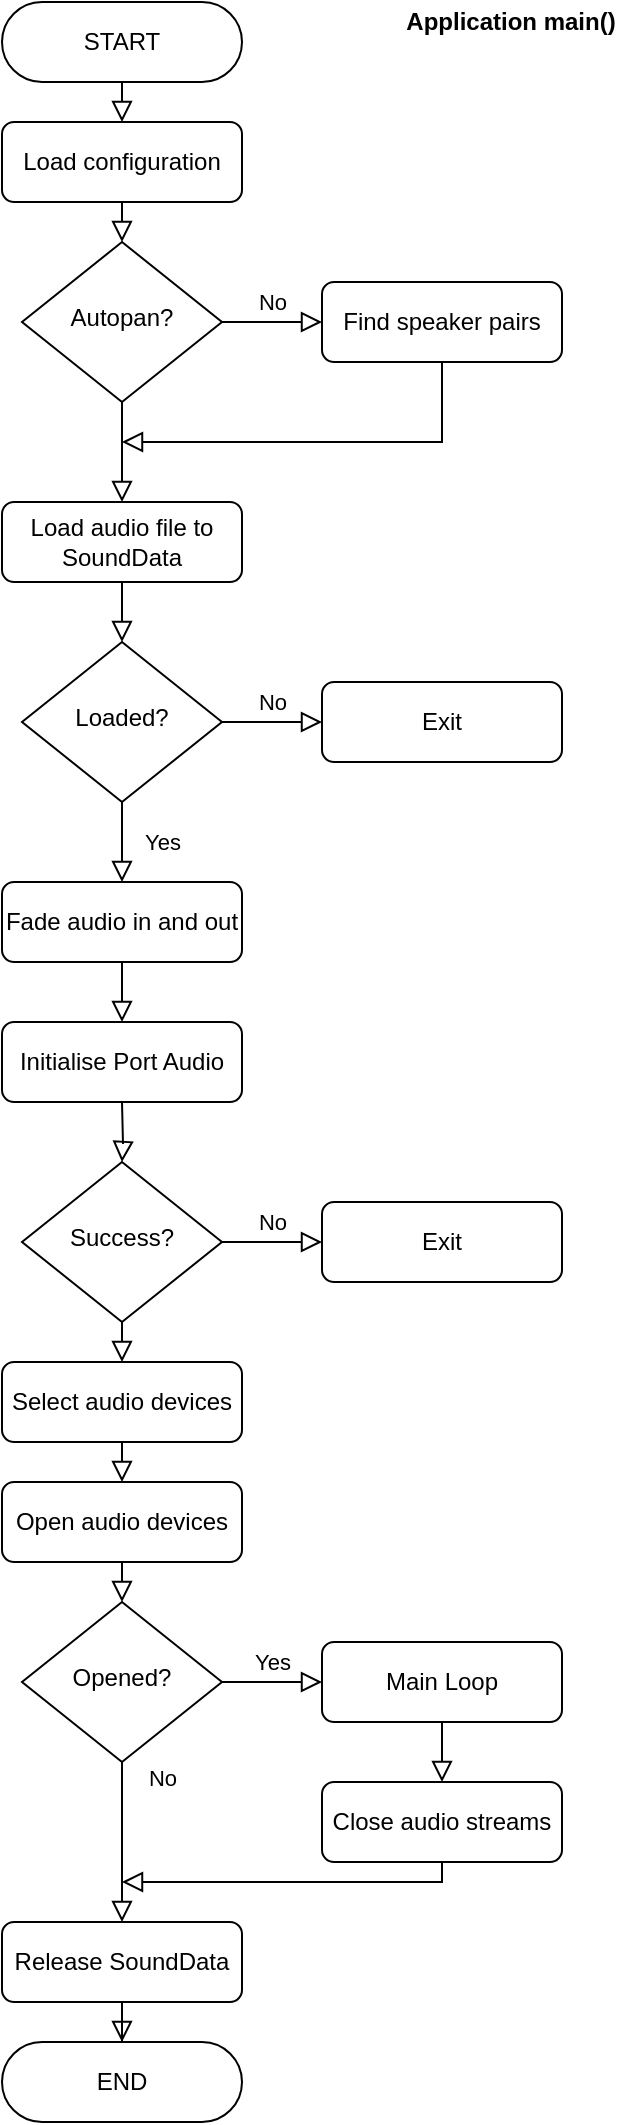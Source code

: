 <mxfile version="14.6.13" type="device" pages="3"><diagram id="C5RBs43oDa-KdzZeNtuy" name="main()"><mxGraphModel dx="517" dy="384" grid="1" gridSize="10" guides="1" tooltips="1" connect="1" arrows="1" fold="1" page="1" pageScale="1" pageWidth="827" pageHeight="1169" math="0" shadow="0"><root><mxCell id="WIyWlLk6GJQsqaUBKTNV-0"/><mxCell id="WIyWlLk6GJQsqaUBKTNV-1" parent="WIyWlLk6GJQsqaUBKTNV-0"/><mxCell id="WIyWlLk6GJQsqaUBKTNV-2" value="" style="rounded=0;html=1;jettySize=auto;orthogonalLoop=1;fontSize=11;endArrow=block;endFill=0;endSize=8;strokeWidth=1;shadow=0;labelBackgroundColor=none;edgeStyle=orthogonalEdgeStyle;" parent="WIyWlLk6GJQsqaUBKTNV-1" source="WIyWlLk6GJQsqaUBKTNV-3" target="WIyWlLk6GJQsqaUBKTNV-6" edge="1"><mxGeometry relative="1" as="geometry"/></mxCell><mxCell id="WIyWlLk6GJQsqaUBKTNV-3" value="Load audio file to SoundData" style="rounded=1;whiteSpace=wrap;html=1;fontSize=12;glass=0;strokeWidth=1;shadow=0;" parent="WIyWlLk6GJQsqaUBKTNV-1" vertex="1"><mxGeometry x="160" y="290" width="120" height="40" as="geometry"/></mxCell><mxCell id="WIyWlLk6GJQsqaUBKTNV-4" value="Yes" style="rounded=0;html=1;jettySize=auto;orthogonalLoop=1;fontSize=11;endArrow=block;endFill=0;endSize=8;strokeWidth=1;shadow=0;labelBackgroundColor=none;edgeStyle=orthogonalEdgeStyle;" parent="WIyWlLk6GJQsqaUBKTNV-1" source="WIyWlLk6GJQsqaUBKTNV-6" edge="1"><mxGeometry y="20" relative="1" as="geometry"><mxPoint as="offset"/><mxPoint x="220" y="480" as="targetPoint"/></mxGeometry></mxCell><mxCell id="WIyWlLk6GJQsqaUBKTNV-5" value="No" style="edgeStyle=orthogonalEdgeStyle;rounded=0;html=1;jettySize=auto;orthogonalLoop=1;fontSize=11;endArrow=block;endFill=0;endSize=8;strokeWidth=1;shadow=0;labelBackgroundColor=none;" parent="WIyWlLk6GJQsqaUBKTNV-1" source="WIyWlLk6GJQsqaUBKTNV-6" target="WIyWlLk6GJQsqaUBKTNV-7" edge="1"><mxGeometry y="10" relative="1" as="geometry"><mxPoint as="offset"/></mxGeometry></mxCell><mxCell id="WIyWlLk6GJQsqaUBKTNV-6" value="Loaded?" style="rhombus;whiteSpace=wrap;html=1;shadow=0;fontFamily=Helvetica;fontSize=12;align=center;strokeWidth=1;spacing=6;spacingTop=-4;" parent="WIyWlLk6GJQsqaUBKTNV-1" vertex="1"><mxGeometry x="170" y="360" width="100" height="80" as="geometry"/></mxCell><mxCell id="WIyWlLk6GJQsqaUBKTNV-7" value="Exit" style="rounded=1;whiteSpace=wrap;html=1;fontSize=12;glass=0;strokeWidth=1;shadow=0;" parent="WIyWlLk6GJQsqaUBKTNV-1" vertex="1"><mxGeometry x="320" y="380" width="120" height="40" as="geometry"/></mxCell><mxCell id="WIyWlLk6GJQsqaUBKTNV-8" value="No" style="rounded=0;html=1;jettySize=auto;orthogonalLoop=1;fontSize=11;endArrow=block;endFill=0;endSize=8;strokeWidth=1;shadow=0;labelBackgroundColor=none;edgeStyle=orthogonalEdgeStyle;" parent="WIyWlLk6GJQsqaUBKTNV-1" source="WIyWlLk6GJQsqaUBKTNV-10" target="WIyWlLk6GJQsqaUBKTNV-11" edge="1"><mxGeometry x="-0.8" y="20" relative="1" as="geometry"><mxPoint as="offset"/></mxGeometry></mxCell><mxCell id="WIyWlLk6GJQsqaUBKTNV-9" value="Yes" style="edgeStyle=orthogonalEdgeStyle;rounded=0;html=1;jettySize=auto;orthogonalLoop=1;fontSize=11;endArrow=block;endFill=0;endSize=8;strokeWidth=1;shadow=0;labelBackgroundColor=none;" parent="WIyWlLk6GJQsqaUBKTNV-1" source="WIyWlLk6GJQsqaUBKTNV-10" target="WIyWlLk6GJQsqaUBKTNV-12" edge="1"><mxGeometry y="10" relative="1" as="geometry"><mxPoint as="offset"/></mxGeometry></mxCell><mxCell id="WIyWlLk6GJQsqaUBKTNV-10" value="Opened?" style="rhombus;whiteSpace=wrap;html=1;shadow=0;fontFamily=Helvetica;fontSize=12;align=center;strokeWidth=1;spacing=6;spacingTop=-4;" parent="WIyWlLk6GJQsqaUBKTNV-1" vertex="1"><mxGeometry x="170" y="840" width="100" height="80" as="geometry"/></mxCell><mxCell id="WIyWlLk6GJQsqaUBKTNV-11" value="Release SoundData" style="rounded=1;whiteSpace=wrap;html=1;fontSize=12;glass=0;strokeWidth=1;shadow=0;" parent="WIyWlLk6GJQsqaUBKTNV-1" vertex="1"><mxGeometry x="160" y="1000" width="120" height="40" as="geometry"/></mxCell><mxCell id="WIyWlLk6GJQsqaUBKTNV-12" value="Main Loop" style="rounded=1;whiteSpace=wrap;html=1;fontSize=12;glass=0;strokeWidth=1;shadow=0;" parent="WIyWlLk6GJQsqaUBKTNV-1" vertex="1"><mxGeometry x="320" y="860" width="120" height="40" as="geometry"/></mxCell><mxCell id="ecOb71MluLyeblg2eHSv-0" value="Find speaker pairs" style="rounded=1;whiteSpace=wrap;html=1;" parent="WIyWlLk6GJQsqaUBKTNV-1" vertex="1"><mxGeometry x="320" y="180" width="120" height="40" as="geometry"/></mxCell><mxCell id="ecOb71MluLyeblg2eHSv-1" value="Load configuration" style="rounded=1;whiteSpace=wrap;html=1;" parent="WIyWlLk6GJQsqaUBKTNV-1" vertex="1"><mxGeometry x="160" y="100" width="120" height="40" as="geometry"/></mxCell><mxCell id="ecOb71MluLyeblg2eHSv-3" value="" style="rounded=0;html=1;jettySize=auto;orthogonalLoop=1;fontSize=11;endArrow=block;endFill=0;endSize=8;strokeWidth=1;shadow=0;labelBackgroundColor=none;edgeStyle=orthogonalEdgeStyle;exitX=0.5;exitY=1;exitDx=0;exitDy=0;entryX=0.5;entryY=0;entryDx=0;entryDy=0;" parent="WIyWlLk6GJQsqaUBKTNV-1" source="ecOb71MluLyeblg2eHSv-1" target="ecOb71MluLyeblg2eHSv-5" edge="1"><mxGeometry relative="1" as="geometry"><mxPoint x="230" y="156" as="sourcePoint"/><mxPoint x="240" y="180" as="targetPoint"/></mxGeometry></mxCell><mxCell id="ecOb71MluLyeblg2eHSv-4" value="Application main()" style="text;html=1;align=center;verticalAlign=middle;resizable=0;points=[];autosize=1;strokeColor=none;fontStyle=1" parent="WIyWlLk6GJQsqaUBKTNV-1" vertex="1"><mxGeometry x="354" y="40" width="120" height="20" as="geometry"/></mxCell><mxCell id="ecOb71MluLyeblg2eHSv-5" value="Autopan?" style="rhombus;whiteSpace=wrap;html=1;shadow=0;fontFamily=Helvetica;fontSize=12;align=center;strokeWidth=1;spacing=6;spacingTop=-4;" parent="WIyWlLk6GJQsqaUBKTNV-1" vertex="1"><mxGeometry x="170" y="160" width="100" height="80" as="geometry"/></mxCell><mxCell id="ecOb71MluLyeblg2eHSv-6" value="No" style="edgeStyle=orthogonalEdgeStyle;rounded=0;html=1;jettySize=auto;orthogonalLoop=1;fontSize=11;endArrow=block;endFill=0;endSize=8;strokeWidth=1;shadow=0;labelBackgroundColor=none;entryX=0;entryY=0.5;entryDx=0;entryDy=0;" parent="WIyWlLk6GJQsqaUBKTNV-1" source="ecOb71MluLyeblg2eHSv-5" target="ecOb71MluLyeblg2eHSv-0" edge="1"><mxGeometry y="10" relative="1" as="geometry"><mxPoint as="offset"/><mxPoint x="280" y="410" as="sourcePoint"/><mxPoint x="330" y="410" as="targetPoint"/></mxGeometry></mxCell><mxCell id="ecOb71MluLyeblg2eHSv-7" value="" style="rounded=0;html=1;jettySize=auto;orthogonalLoop=1;fontSize=11;endArrow=block;endFill=0;endSize=8;strokeWidth=1;shadow=0;labelBackgroundColor=none;edgeStyle=orthogonalEdgeStyle;exitX=0.5;exitY=1;exitDx=0;exitDy=0;entryX=0.5;entryY=0;entryDx=0;entryDy=0;" parent="WIyWlLk6GJQsqaUBKTNV-1" source="ecOb71MluLyeblg2eHSv-5" target="WIyWlLk6GJQsqaUBKTNV-3" edge="1"><mxGeometry relative="1" as="geometry"><mxPoint x="230" y="340" as="sourcePoint"/><mxPoint x="220" y="270" as="targetPoint"/></mxGeometry></mxCell><mxCell id="ecOb71MluLyeblg2eHSv-8" value="" style="rounded=0;html=1;jettySize=auto;orthogonalLoop=1;fontSize=11;endArrow=block;endFill=0;endSize=8;strokeWidth=1;shadow=0;labelBackgroundColor=none;edgeStyle=orthogonalEdgeStyle;exitX=0.5;exitY=1;exitDx=0;exitDy=0;" parent="WIyWlLk6GJQsqaUBKTNV-1" source="ecOb71MluLyeblg2eHSv-0" edge="1"><mxGeometry relative="1" as="geometry"><mxPoint x="230" y="250" as="sourcePoint"/><mxPoint x="220" y="260" as="targetPoint"/><Array as="points"><mxPoint x="380" y="260"/></Array></mxGeometry></mxCell><mxCell id="ecOb71MluLyeblg2eHSv-10" value="Fade audio in and out" style="rounded=1;whiteSpace=wrap;html=1;fontSize=12;glass=0;strokeWidth=1;shadow=0;" parent="WIyWlLk6GJQsqaUBKTNV-1" vertex="1"><mxGeometry x="160" y="480" width="120" height="40" as="geometry"/></mxCell><mxCell id="ecOb71MluLyeblg2eHSv-11" value="Initialise Port Audio" style="rounded=1;whiteSpace=wrap;html=1;fontSize=12;glass=0;strokeWidth=1;shadow=0;" parent="WIyWlLk6GJQsqaUBKTNV-1" vertex="1"><mxGeometry x="160" y="550" width="120" height="40" as="geometry"/></mxCell><mxCell id="ecOb71MluLyeblg2eHSv-12" value="" style="rounded=0;html=1;jettySize=auto;orthogonalLoop=1;fontSize=11;endArrow=block;endFill=0;endSize=8;strokeWidth=1;shadow=0;labelBackgroundColor=none;edgeStyle=orthogonalEdgeStyle;entryX=0.5;entryY=0;entryDx=0;entryDy=0;" parent="WIyWlLk6GJQsqaUBKTNV-1" target="ecOb71MluLyeblg2eHSv-11" edge="1"><mxGeometry relative="1" as="geometry"><mxPoint x="220" y="520" as="sourcePoint"/><mxPoint x="230" y="370" as="targetPoint"/></mxGeometry></mxCell><mxCell id="ecOb71MluLyeblg2eHSv-13" value="" style="rounded=0;html=1;jettySize=auto;orthogonalLoop=1;fontSize=11;endArrow=block;endFill=0;endSize=8;strokeWidth=1;shadow=0;labelBackgroundColor=none;edgeStyle=orthogonalEdgeStyle;" parent="WIyWlLk6GJQsqaUBKTNV-1" target="ecOb71MluLyeblg2eHSv-16" edge="1"><mxGeometry relative="1" as="geometry"><mxPoint x="220" y="590" as="sourcePoint"/></mxGeometry></mxCell><mxCell id="ecOb71MluLyeblg2eHSv-15" value="No" style="edgeStyle=orthogonalEdgeStyle;rounded=0;html=1;jettySize=auto;orthogonalLoop=1;fontSize=11;endArrow=block;endFill=0;endSize=8;strokeWidth=1;shadow=0;labelBackgroundColor=none;" parent="WIyWlLk6GJQsqaUBKTNV-1" source="ecOb71MluLyeblg2eHSv-16" target="ecOb71MluLyeblg2eHSv-17" edge="1"><mxGeometry y="10" relative="1" as="geometry"><mxPoint as="offset"/></mxGeometry></mxCell><mxCell id="ecOb71MluLyeblg2eHSv-16" value="Success?" style="rhombus;whiteSpace=wrap;html=1;shadow=0;fontFamily=Helvetica;fontSize=12;align=center;strokeWidth=1;spacing=6;spacingTop=-4;" parent="WIyWlLk6GJQsqaUBKTNV-1" vertex="1"><mxGeometry x="170" y="620" width="100" height="80" as="geometry"/></mxCell><mxCell id="ecOb71MluLyeblg2eHSv-17" value="Exit" style="rounded=1;whiteSpace=wrap;html=1;fontSize=12;glass=0;strokeWidth=1;shadow=0;" parent="WIyWlLk6GJQsqaUBKTNV-1" vertex="1"><mxGeometry x="320" y="640" width="120" height="40" as="geometry"/></mxCell><mxCell id="ecOb71MluLyeblg2eHSv-18" value="Select audio devices" style="rounded=1;whiteSpace=wrap;html=1;fontSize=12;glass=0;strokeWidth=1;shadow=0;" parent="WIyWlLk6GJQsqaUBKTNV-1" vertex="1"><mxGeometry x="160" y="720" width="120" height="40" as="geometry"/></mxCell><mxCell id="ecOb71MluLyeblg2eHSv-20" value="Open audio devices" style="rounded=1;whiteSpace=wrap;html=1;fontSize=12;glass=0;strokeWidth=1;shadow=0;" parent="WIyWlLk6GJQsqaUBKTNV-1" vertex="1"><mxGeometry x="160" y="780" width="120" height="40" as="geometry"/></mxCell><mxCell id="ecOb71MluLyeblg2eHSv-21" value="" style="rounded=0;html=1;jettySize=auto;orthogonalLoop=1;fontSize=11;endArrow=block;endFill=0;endSize=8;strokeWidth=1;shadow=0;labelBackgroundColor=none;edgeStyle=orthogonalEdgeStyle;entryX=0.5;entryY=0;entryDx=0;entryDy=0;exitX=0.5;exitY=1;exitDx=0;exitDy=0;" parent="WIyWlLk6GJQsqaUBKTNV-1" source="ecOb71MluLyeblg2eHSv-18" target="ecOb71MluLyeblg2eHSv-20" edge="1"><mxGeometry relative="1" as="geometry"><mxPoint x="230" y="580" as="sourcePoint"/><mxPoint x="230" y="610" as="targetPoint"/></mxGeometry></mxCell><mxCell id="ecOb71MluLyeblg2eHSv-23" value="Close audio streams" style="rounded=1;whiteSpace=wrap;html=1;fontSize=12;glass=0;strokeWidth=1;shadow=0;" parent="WIyWlLk6GJQsqaUBKTNV-1" vertex="1"><mxGeometry x="320" y="930" width="120" height="40" as="geometry"/></mxCell><mxCell id="ecOb71MluLyeblg2eHSv-24" value="" style="rounded=0;html=1;jettySize=auto;orthogonalLoop=1;fontSize=11;endArrow=block;endFill=0;endSize=8;strokeWidth=1;shadow=0;labelBackgroundColor=none;edgeStyle=orthogonalEdgeStyle;entryX=0.5;entryY=0;entryDx=0;entryDy=0;" parent="WIyWlLk6GJQsqaUBKTNV-1" target="ecOb71MluLyeblg2eHSv-23" edge="1"><mxGeometry relative="1" as="geometry"><mxPoint x="380" y="900" as="sourcePoint"/><mxPoint x="230" y="850" as="targetPoint"/></mxGeometry></mxCell><mxCell id="ecOb71MluLyeblg2eHSv-25" value="" style="rounded=0;html=1;jettySize=auto;orthogonalLoop=1;fontSize=11;endArrow=block;endFill=0;endSize=8;strokeWidth=1;shadow=0;labelBackgroundColor=none;edgeStyle=orthogonalEdgeStyle;exitX=0.5;exitY=1;exitDx=0;exitDy=0;" parent="WIyWlLk6GJQsqaUBKTNV-1" source="ecOb71MluLyeblg2eHSv-23" edge="1"><mxGeometry relative="1" as="geometry"><mxPoint x="390" y="910" as="sourcePoint"/><mxPoint x="220" y="980" as="targetPoint"/><Array as="points"><mxPoint x="380" y="980"/><mxPoint x="220" y="980"/></Array></mxGeometry></mxCell><mxCell id="ecOb71MluLyeblg2eHSv-26" value="END" style="rounded=1;whiteSpace=wrap;html=1;fontSize=12;glass=0;strokeWidth=1;shadow=0;arcSize=50;" parent="WIyWlLk6GJQsqaUBKTNV-1" vertex="1"><mxGeometry x="160" y="1060" width="120" height="40" as="geometry"/></mxCell><mxCell id="ecOb71MluLyeblg2eHSv-27" value="" style="rounded=0;html=1;jettySize=auto;orthogonalLoop=1;fontSize=11;endArrow=block;endFill=0;endSize=8;strokeWidth=1;shadow=0;labelBackgroundColor=none;edgeStyle=orthogonalEdgeStyle;exitX=0.5;exitY=1;exitDx=0;exitDy=0;" parent="WIyWlLk6GJQsqaUBKTNV-1" source="WIyWlLk6GJQsqaUBKTNV-11" target="ecOb71MluLyeblg2eHSv-26" edge="1"><mxGeometry relative="1" as="geometry"><mxPoint x="390" y="910" as="sourcePoint"/><mxPoint x="390" y="940" as="targetPoint"/></mxGeometry></mxCell><mxCell id="irXXv_AH-FkoS3JIsfog-0" value="START" style="rounded=1;whiteSpace=wrap;html=1;fontSize=12;glass=0;strokeWidth=1;shadow=0;arcSize=50;" vertex="1" parent="WIyWlLk6GJQsqaUBKTNV-1"><mxGeometry x="160" y="40" width="120" height="40" as="geometry"/></mxCell><mxCell id="irXXv_AH-FkoS3JIsfog-1" value="" style="rounded=0;html=1;jettySize=auto;orthogonalLoop=1;fontSize=11;endArrow=block;endFill=0;endSize=8;strokeWidth=1;shadow=0;labelBackgroundColor=none;edgeStyle=orthogonalEdgeStyle;entryX=0.5;entryY=0;entryDx=0;entryDy=0;exitX=0.5;exitY=1;exitDx=0;exitDy=0;" edge="1" parent="WIyWlLk6GJQsqaUBKTNV-1" source="irXXv_AH-FkoS3JIsfog-0" target="ecOb71MluLyeblg2eHSv-1"><mxGeometry relative="1" as="geometry"><mxPoint x="220" y="90" as="sourcePoint"/><mxPoint x="160" y="170" as="targetPoint"/></mxGeometry></mxCell><mxCell id="9KJr73sserpOiyMmBLBc-0" value="" style="rounded=0;html=1;jettySize=auto;orthogonalLoop=1;fontSize=11;endArrow=block;endFill=0;endSize=8;strokeWidth=1;shadow=0;labelBackgroundColor=none;edgeStyle=orthogonalEdgeStyle;entryX=0.5;entryY=0;entryDx=0;entryDy=0;" edge="1" parent="WIyWlLk6GJQsqaUBKTNV-1" target="WIyWlLk6GJQsqaUBKTNV-10"><mxGeometry relative="1" as="geometry"><mxPoint x="220" y="820" as="sourcePoint"/><mxPoint x="220" y="840" as="targetPoint"/></mxGeometry></mxCell><mxCell id="9KJr73sserpOiyMmBLBc-2" value="" style="rounded=0;html=1;jettySize=auto;orthogonalLoop=1;fontSize=11;endArrow=block;endFill=0;endSize=8;strokeWidth=1;shadow=0;labelBackgroundColor=none;edgeStyle=orthogonalEdgeStyle;exitX=0.5;exitY=1;exitDx=0;exitDy=0;entryX=0.5;entryY=0;entryDx=0;entryDy=0;" edge="1" parent="WIyWlLk6GJQsqaUBKTNV-1" source="ecOb71MluLyeblg2eHSv-16" target="ecOb71MluLyeblg2eHSv-18"><mxGeometry relative="1" as="geometry"><mxPoint x="219.76" y="700" as="sourcePoint"/><mxPoint x="220" y="710" as="targetPoint"/></mxGeometry></mxCell></root></mxGraphModel></diagram><diagram id="yOUa_ZEOR2_LL0oKbfsW" name="mainLoop()"><mxGraphModel dx="621" dy="461" grid="1" gridSize="10" guides="1" tooltips="1" connect="1" arrows="1" fold="1" page="1" pageScale="1" pageWidth="827" pageHeight="1169" math="0" shadow="0"><root><mxCell id="fOFX6-S-fpPslU_lGkpI-0"/><mxCell id="fOFX6-S-fpPslU_lGkpI-1" parent="fOFX6-S-fpPslU_lGkpI-0"/><mxCell id="ZE5gR__9hGMiyaSK1eqt-0" value="START" style="rounded=1;whiteSpace=wrap;html=1;fontSize=12;glass=0;strokeWidth=1;shadow=0;arcSize=50;" vertex="1" parent="fOFX6-S-fpPslU_lGkpI-1"><mxGeometry x="160" y="60" width="120" height="40" as="geometry"/></mxCell><mxCell id="bhl5zEru9RIHcoTBVFpY-0" value="mainLoop()" style="text;html=1;align=center;verticalAlign=middle;resizable=0;points=[];autosize=1;strokeColor=none;fontStyle=1" vertex="1" parent="fOFX6-S-fpPslU_lGkpI-1"><mxGeometry x="374" y="40" width="80" height="20" as="geometry"/></mxCell><mxCell id="bhl5zEru9RIHcoTBVFpY-1" value="RETURN" style="rounded=1;whiteSpace=wrap;html=1;fontSize=12;glass=0;strokeWidth=1;shadow=0;arcSize=50;" vertex="1" parent="fOFX6-S-fpPslU_lGkpI-1"><mxGeometry x="160" y="530" width="120" height="40" as="geometry"/></mxCell><mxCell id="MNJ_fuqZFVqxqr_aadvl-0" value="new OSC address" style="rounded=1;whiteSpace=wrap;html=1;" vertex="1" parent="fOFX6-S-fpPslU_lGkpI-1"><mxGeometry x="160" y="120" width="120" height="40" as="geometry"/></mxCell><mxCell id="MNJ_fuqZFVqxqr_aadvl-1" value="i &amp;lt; repeat" style="rhombus;whiteSpace=wrap;html=1;shadow=0;fontFamily=Helvetica;fontSize=12;align=center;strokeWidth=1;spacing=6;spacingTop=-4;" vertex="1" parent="fOFX6-S-fpPslU_lGkpI-1"><mxGeometry x="170" y="260" width="100" height="80" as="geometry"/></mxCell><mxCell id="MNJ_fuqZFVqxqr_aadvl-3" value="Transfer data" style="rounded=1;whiteSpace=wrap;html=1;" vertex="1" parent="fOFX6-S-fpPslU_lGkpI-1"><mxGeometry x="320" y="280" width="120" height="40" as="geometry"/></mxCell><mxCell id="E-c2_5ufr6FcH9vMMpKl-0" value="" style="rounded=0;html=1;jettySize=auto;orthogonalLoop=1;fontSize=11;endArrow=block;endFill=0;endSize=8;strokeWidth=1;shadow=0;labelBackgroundColor=none;edgeStyle=orthogonalEdgeStyle;exitX=0.5;exitY=1;exitDx=0;exitDy=0;" edge="1" parent="fOFX6-S-fpPslU_lGkpI-1" source="ZE5gR__9hGMiyaSK1eqt-0"><mxGeometry relative="1" as="geometry"><mxPoint x="220" y="110" as="sourcePoint"/><mxPoint x="220" y="120" as="targetPoint"/></mxGeometry></mxCell><mxCell id="E-c2_5ufr6FcH9vMMpKl-1" value="" style="rounded=0;html=1;jettySize=auto;orthogonalLoop=1;fontSize=11;endArrow=block;endFill=0;endSize=8;strokeWidth=1;shadow=0;labelBackgroundColor=none;edgeStyle=orthogonalEdgeStyle;entryX=0.5;entryY=0;entryDx=0;entryDy=0;exitX=0.5;exitY=1;exitDx=0;exitDy=0;" edge="1" parent="fOFX6-S-fpPslU_lGkpI-1" source="vFoyprJTc0O9FttTiRR--1" target="MNJ_fuqZFVqxqr_aadvl-1"><mxGeometry relative="1" as="geometry"><mxPoint x="210" y="240" as="sourcePoint"/><mxPoint x="230" y="130" as="targetPoint"/></mxGeometry></mxCell><mxCell id="4QEenP3Y9Dd-ma7ExzBJ-0" value="No" style="rounded=0;html=1;jettySize=auto;orthogonalLoop=1;fontSize=11;endArrow=block;endFill=0;endSize=8;strokeWidth=1;shadow=0;labelBackgroundColor=none;edgeStyle=orthogonalEdgeStyle;exitX=0.5;exitY=1;exitDx=0;exitDy=0;entryX=0.5;entryY=0;entryDx=0;entryDy=0;" edge="1" parent="fOFX6-S-fpPslU_lGkpI-1" source="MNJ_fuqZFVqxqr_aadvl-1" target="bhl5zEru9RIHcoTBVFpY-1"><mxGeometry x="-0.8" y="20" relative="1" as="geometry"><mxPoint as="offset"/><mxPoint x="230" y="360" as="sourcePoint"/><mxPoint x="230" y="460" as="targetPoint"/></mxGeometry></mxCell><mxCell id="vFoyprJTc0O9FttTiRR--0" value="Yes" style="edgeStyle=orthogonalEdgeStyle;rounded=0;html=1;jettySize=auto;orthogonalLoop=1;fontSize=11;endArrow=block;endFill=0;endSize=8;strokeWidth=1;shadow=0;labelBackgroundColor=none;exitX=1;exitY=0.5;exitDx=0;exitDy=0;entryX=0;entryY=0.5;entryDx=0;entryDy=0;" edge="1" parent="fOFX6-S-fpPslU_lGkpI-1" source="MNJ_fuqZFVqxqr_aadvl-1" target="MNJ_fuqZFVqxqr_aadvl-3"><mxGeometry x="-0.207" y="20" relative="1" as="geometry"><mxPoint as="offset"/><mxPoint x="280" y="300" as="sourcePoint"/><mxPoint x="320" y="299.58" as="targetPoint"/></mxGeometry></mxCell><mxCell id="vFoyprJTc0O9FttTiRR--1" value="i = 0" style="rounded=1;whiteSpace=wrap;html=1;" vertex="1" parent="fOFX6-S-fpPslU_lGkpI-1"><mxGeometry x="160" y="190" width="120" height="40" as="geometry"/></mxCell><mxCell id="vFoyprJTc0O9FttTiRR--2" value="" style="rounded=0;html=1;jettySize=auto;orthogonalLoop=1;fontSize=11;endArrow=block;endFill=0;endSize=8;strokeWidth=1;shadow=0;labelBackgroundColor=none;edgeStyle=orthogonalEdgeStyle;entryX=0.5;entryY=0;entryDx=0;entryDy=0;exitX=0.5;exitY=1;exitDx=0;exitDy=0;" edge="1" parent="fOFX6-S-fpPslU_lGkpI-1" source="MNJ_fuqZFVqxqr_aadvl-0" target="vFoyprJTc0O9FttTiRR--1"><mxGeometry relative="1" as="geometry"><mxPoint x="250" y="170" as="sourcePoint"/><mxPoint x="230" y="177" as="targetPoint"/></mxGeometry></mxCell><mxCell id="vFoyprJTc0O9FttTiRR--3" value="Blocking until audio buffer is full" style="text;html=1;strokeColor=none;fillColor=none;align=center;verticalAlign=middle;whiteSpace=wrap;rounded=0;" vertex="1" parent="fOFX6-S-fpPslU_lGkpI-1"><mxGeometry x="454" y="285" width="200" height="30" as="geometry"/></mxCell><mxCell id="vFoyprJTc0O9FttTiRR--4" value="Compute" style="rounded=1;whiteSpace=wrap;html=1;" vertex="1" parent="fOFX6-S-fpPslU_lGkpI-1"><mxGeometry x="320" y="340" width="120" height="40" as="geometry"/></mxCell><mxCell id="vFoyprJTc0O9FttTiRR--5" value="Report" style="rounded=1;whiteSpace=wrap;html=1;" vertex="1" parent="fOFX6-S-fpPslU_lGkpI-1"><mxGeometry x="320" y="400" width="120" height="40" as="geometry"/></mxCell><mxCell id="vFoyprJTc0O9FttTiRR--6" value="i = i + 1" style="rounded=1;whiteSpace=wrap;html=1;" vertex="1" parent="fOFX6-S-fpPslU_lGkpI-1"><mxGeometry x="320" y="460" width="120" height="40" as="geometry"/></mxCell><mxCell id="vFoyprJTc0O9FttTiRR--7" value="" style="rounded=0;html=1;jettySize=auto;orthogonalLoop=1;fontSize=11;endArrow=block;endFill=0;endSize=8;strokeWidth=1;shadow=0;labelBackgroundColor=none;edgeStyle=orthogonalEdgeStyle;entryX=0.5;entryY=0;entryDx=0;entryDy=0;exitX=0.5;exitY=1;exitDx=0;exitDy=0;" edge="1" parent="fOFX6-S-fpPslU_lGkpI-1" source="MNJ_fuqZFVqxqr_aadvl-3" target="vFoyprJTc0O9FttTiRR--4"><mxGeometry relative="1" as="geometry"><mxPoint x="230" y="250.0" as="sourcePoint"/><mxPoint x="230" y="270.0" as="targetPoint"/><Array as="points"><mxPoint x="380" y="330"/><mxPoint x="380" y="330"/></Array></mxGeometry></mxCell><mxCell id="vFoyprJTc0O9FttTiRR--8" value="" style="rounded=0;html=1;jettySize=auto;orthogonalLoop=1;fontSize=11;endArrow=block;endFill=0;endSize=8;strokeWidth=1;shadow=0;labelBackgroundColor=none;edgeStyle=orthogonalEdgeStyle;exitX=0.5;exitY=1;exitDx=0;exitDy=0;" edge="1" parent="fOFX6-S-fpPslU_lGkpI-1" source="vFoyprJTc0O9FttTiRR--6"><mxGeometry relative="1" as="geometry"><mxPoint x="380" y="500" as="sourcePoint"/><mxPoint x="220" y="240" as="targetPoint"/><Array as="points"><mxPoint x="380" y="530"/><mxPoint x="460" y="530"/><mxPoint x="460" y="240"/></Array></mxGeometry></mxCell><mxCell id="vFoyprJTc0O9FttTiRR--9" value="" style="rounded=0;html=1;jettySize=auto;orthogonalLoop=1;fontSize=11;endArrow=block;endFill=0;endSize=8;strokeWidth=1;shadow=0;labelBackgroundColor=none;edgeStyle=orthogonalEdgeStyle;exitX=0.5;exitY=1;exitDx=0;exitDy=0;" edge="1" parent="fOFX6-S-fpPslU_lGkpI-1" source="vFoyprJTc0O9FttTiRR--4"><mxGeometry relative="1" as="geometry"><mxPoint x="400" y="340" as="sourcePoint"/><mxPoint x="380" y="399" as="targetPoint"/><Array as="points"><mxPoint x="380" y="399"/></Array></mxGeometry></mxCell><mxCell id="vFoyprJTc0O9FttTiRR--10" value="" style="rounded=0;html=1;jettySize=auto;orthogonalLoop=1;fontSize=11;endArrow=block;endFill=0;endSize=8;strokeWidth=1;shadow=0;labelBackgroundColor=none;edgeStyle=orthogonalEdgeStyle;exitX=0.5;exitY=1;exitDx=0;exitDy=0;entryX=0.5;entryY=0;entryDx=0;entryDy=0;" edge="1" parent="fOFX6-S-fpPslU_lGkpI-1" source="vFoyprJTc0O9FttTiRR--5" target="vFoyprJTc0O9FttTiRR--6"><mxGeometry relative="1" as="geometry"><mxPoint x="474.02" y="430" as="sourcePoint"/><mxPoint x="454" y="450.03" as="targetPoint"/><Array as="points"><mxPoint x="380" y="450"/><mxPoint x="380" y="450"/></Array></mxGeometry></mxCell></root></mxGraphModel></diagram><diagram id="JGrsYZ6sNVD3Iv7xyHCR" name="compute()"><mxGraphModel dx="1086" dy="806" grid="1" gridSize="10" guides="1" tooltips="1" connect="1" arrows="1" fold="1" page="1" pageScale="1" pageWidth="827" pageHeight="1169" math="0" shadow="0"><root><mxCell id="25CEvClQ0fLn327KjhfL-0"/><mxCell id="25CEvClQ0fLn327KjhfL-1" parent="25CEvClQ0fLn327KjhfL-0"/><mxCell id="J1roDmO-vg9mFAH51k-k-0" value="START" style="rounded=1;whiteSpace=wrap;html=1;fontSize=12;glass=0;strokeWidth=1;shadow=0;arcSize=50;" vertex="1" parent="25CEvClQ0fLn327KjhfL-1"><mxGeometry x="160" y="60" width="120" height="40" as="geometry"/></mxCell><mxCell id="J1roDmO-vg9mFAH51k-k-1" value="RETURN" style="rounded=1;whiteSpace=wrap;html=1;fontSize=12;glass=0;strokeWidth=1;shadow=0;arcSize=50;" vertex="1" parent="25CEvClQ0fLn327KjhfL-1"><mxGeometry x="160" y="530" width="120" height="40" as="geometry"/></mxCell><mxCell id="J1roDmO-vg9mFAH51k-k-2" value="new OSC address" style="rounded=1;whiteSpace=wrap;html=1;" vertex="1" parent="25CEvClQ0fLn327KjhfL-1"><mxGeometry x="160" y="120" width="120" height="40" as="geometry"/></mxCell><mxCell id="J1roDmO-vg9mFAH51k-k-3" value="" style="rounded=0;html=1;jettySize=auto;orthogonalLoop=1;fontSize=11;endArrow=block;endFill=0;endSize=8;strokeWidth=1;shadow=0;labelBackgroundColor=none;edgeStyle=orthogonalEdgeStyle;exitX=0.5;exitY=1;exitDx=0;exitDy=0;" edge="1" parent="25CEvClQ0fLn327KjhfL-1" source="J1roDmO-vg9mFAH51k-k-0"><mxGeometry relative="1" as="geometry"><mxPoint x="220" y="110" as="sourcePoint"/><mxPoint x="220" y="120" as="targetPoint"/></mxGeometry></mxCell><mxCell id="J1roDmO-vg9mFAH51k-k-4" value="" style="rounded=0;html=1;jettySize=auto;orthogonalLoop=1;fontSize=11;endArrow=block;endFill=0;endSize=8;strokeWidth=1;shadow=0;labelBackgroundColor=none;edgeStyle=orthogonalEdgeStyle;entryX=0.5;entryY=0;entryDx=0;entryDy=0;exitX=0.5;exitY=1;exitDx=0;exitDy=0;" edge="1" parent="25CEvClQ0fLn327KjhfL-1" source="J1roDmO-vg9mFAH51k-k-2"><mxGeometry relative="1" as="geometry"><mxPoint x="250" y="170" as="sourcePoint"/><mxPoint x="220" y="190" as="targetPoint"/></mxGeometry></mxCell><mxCell id="SOJgh-GKZEgm5uZE9MzJ-0" value="compute()" style="text;html=1;align=center;verticalAlign=middle;resizable=0;points=[];autosize=1;strokeColor=none;fontStyle=1" vertex="1" parent="25CEvClQ0fLn327KjhfL-1"><mxGeometry x="379" y="40" width="70" height="20" as="geometry"/></mxCell></root></mxGraphModel></diagram></mxfile>